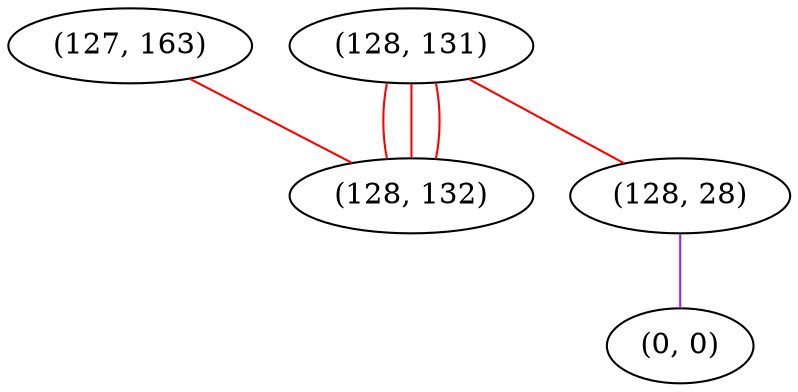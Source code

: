 graph "" {
"(127, 163)";
"(128, 131)";
"(128, 28)";
"(0, 0)";
"(128, 132)";
"(127, 163)" -- "(128, 132)"  [color=red, key=0, weight=1];
"(128, 131)" -- "(128, 28)"  [color=red, key=0, weight=1];
"(128, 131)" -- "(128, 132)"  [color=red, key=0, weight=1];
"(128, 131)" -- "(128, 132)"  [color=red, key=1, weight=1];
"(128, 131)" -- "(128, 132)"  [color=red, key=2, weight=1];
"(128, 28)" -- "(0, 0)"  [color=purple, key=0, weight=4];
}
